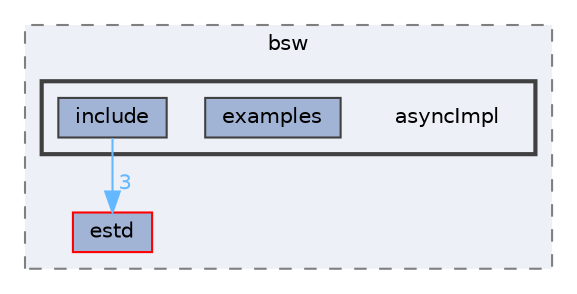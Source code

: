 digraph "asyncImpl"
{
 // LATEX_PDF_SIZE
  bgcolor="transparent";
  edge [fontname=Helvetica,fontsize=10,labelfontname=Helvetica,labelfontsize=10];
  node [fontname=Helvetica,fontsize=10,shape=box,height=0.2,width=0.4];
  compound=true
  subgraph clusterdir_6d5c880d47bd8ed5a2539072056c02e0 {
    graph [ bgcolor="#edf0f7", pencolor="grey50", label="bsw", fontname=Helvetica,fontsize=10 style="filled,dashed", URL="dir_6d5c880d47bd8ed5a2539072056c02e0.html",tooltip=""]
  dir_705ed472854f071e46e92f9933f4d565 [label="estd", fillcolor="#a2b4d6", color="red", style="filled", URL="dir_705ed472854f071e46e92f9933f4d565.html",tooltip=""];
  subgraph clusterdir_d7ffcfd023ef1fd641c2d26a687e7a7c {
    graph [ bgcolor="#edf0f7", pencolor="grey25", label="", fontname=Helvetica,fontsize=10 style="filled,bold", URL="dir_d7ffcfd023ef1fd641c2d26a687e7a7c.html",tooltip=""]
    dir_d7ffcfd023ef1fd641c2d26a687e7a7c [shape=plaintext, label="asyncImpl"];
  dir_00567eee8dda9519c00268c45a031ae4 [label="examples", fillcolor="#a2b4d6", color="grey25", style="filled", URL="dir_00567eee8dda9519c00268c45a031ae4.html",tooltip=""];
  dir_314ef6aa4c64303cabacbbeb914b917c [label="include", fillcolor="#a2b4d6", color="grey25", style="filled", URL="dir_314ef6aa4c64303cabacbbeb914b917c.html",tooltip=""];
  }
  }
  dir_314ef6aa4c64303cabacbbeb914b917c->dir_705ed472854f071e46e92f9933f4d565 [headlabel="3", labeldistance=1.5 headhref="dir_000102_000075.html" href="dir_000102_000075.html" color="steelblue1" fontcolor="steelblue1"];
}
